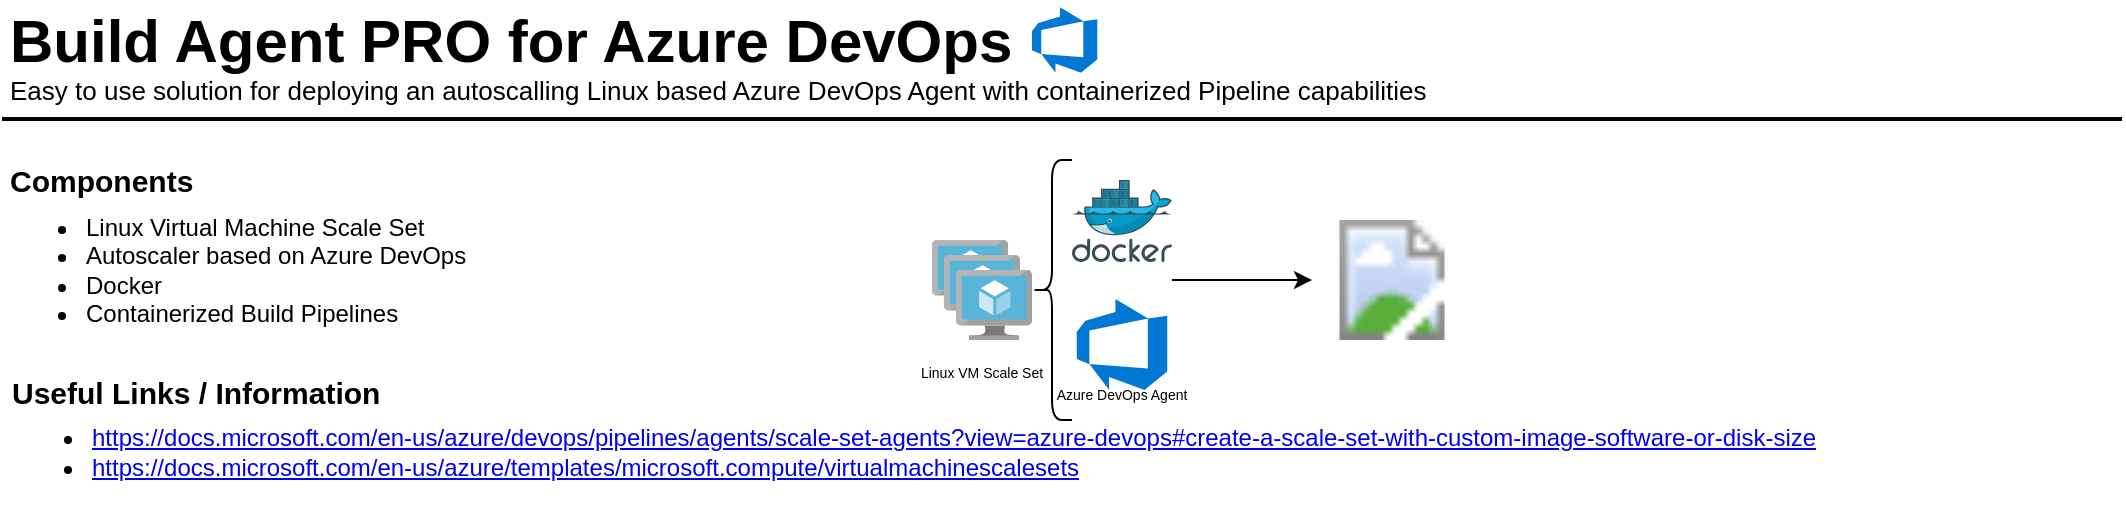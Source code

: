 <mxfile version="13.6.6" type="github">
  <diagram id="Ht1M8jgEwFfnCIfOTk4-" name="Page-1">
    <mxGraphModel dx="815" dy="423" grid="1" gridSize="10" guides="1" tooltips="1" connect="1" arrows="1" fold="1" page="1" pageScale="1" pageWidth="1169" pageHeight="827" math="0" shadow="0">
      <root>
        <mxCell id="0" />
        <mxCell id="1" parent="0" />
        <mxCell id="-QjtrjUzRDEMRZ5MF8oH-47" value="Build Agent PRO for Azure DevOps" style="text;html=1;resizable=0;points=[];autosize=1;align=left;verticalAlign=top;spacingTop=-4;fontSize=30;fontStyle=1" parent="1" vertex="1">
          <mxGeometry x="56.5" y="50" width="520" height="40" as="geometry" />
        </mxCell>
        <mxCell id="SCVMTBWpLvtzJIhz15lM-1" value="" style="line;strokeWidth=2;html=1;fontSize=14;" parent="1" vertex="1">
          <mxGeometry x="55" y="104.5" width="1060" height="10" as="geometry" />
        </mxCell>
        <mxCell id="6OLwDovOC53qYYyb9LZN-1" value="&lt;b&gt;&lt;font style=&quot;font-size: 15px&quot;&gt;Components&lt;/font&gt;&lt;/b&gt;" style="text;html=1;align=left;verticalAlign=middle;resizable=0;points=[];autosize=1;" parent="1" vertex="1">
          <mxGeometry x="56.5" y="130" width="110" height="20" as="geometry" />
        </mxCell>
        <mxCell id="6OLwDovOC53qYYyb9LZN-3" value="&lt;ul&gt;&lt;li&gt;Linux Virtual Machine Scale Set&lt;/li&gt;&lt;li&gt;Autoscaler based on Azure DevOps&lt;/li&gt;&lt;li&gt;Docker&lt;/li&gt;&lt;li&gt;Containerized Build Pipelines&lt;/li&gt;&lt;/ul&gt;" style="text;html=1;align=left;verticalAlign=middle;resizable=0;points=[];autosize=1;" parent="1" vertex="1">
          <mxGeometry x="55" y="140" width="250" height="90" as="geometry" />
        </mxCell>
        <mxCell id="6OLwDovOC53qYYyb9LZN-7" value="" style="aspect=fixed;html=1;points=[];align=center;image;fontSize=12;image=img/lib/mscae/Azure_DevOps.svg;" parent="1" vertex="1">
          <mxGeometry x="570" y="53.63" width="32.75" height="32.75" as="geometry" />
        </mxCell>
        <mxCell id="6OLwDovOC53qYYyb9LZN-11" value="" style="shape=curlyBracket;whiteSpace=wrap;html=1;rounded=1;" parent="1" vertex="1">
          <mxGeometry x="570" y="130" width="20" height="130" as="geometry" />
        </mxCell>
        <mxCell id="6OLwDovOC53qYYyb9LZN-13" value="" style="aspect=fixed;html=1;points=[];align=center;image;fontSize=12;image=img/lib/mscae/Docker.svg;" parent="1" vertex="1">
          <mxGeometry x="590" y="140" width="50" height="41" as="geometry" />
        </mxCell>
        <mxCell id="6OLwDovOC53qYYyb9LZN-14" value="" style="aspect=fixed;html=1;points=[];align=center;image;fontSize=12;image=img/lib/mscae/Azure_DevOps.svg;" parent="1" vertex="1">
          <mxGeometry x="592.25" y="199.5" width="45.5" height="45.5" as="geometry" />
        </mxCell>
        <mxCell id="6OLwDovOC53qYYyb9LZN-16" value="" style="endArrow=classic;html=1;" parent="1" edge="1">
          <mxGeometry width="50" height="50" relative="1" as="geometry">
            <mxPoint x="640" y="190" as="sourcePoint" />
            <mxPoint x="710" y="190" as="targetPoint" />
          </mxGeometry>
        </mxCell>
        <mxCell id="6OLwDovOC53qYYyb9LZN-21" value="&lt;span style=&quot;font-size: 7px&quot;&gt;Linux VM Scale Set&lt;/span&gt;" style="text;html=1;strokeColor=none;fillColor=none;align=center;verticalAlign=middle;whiteSpace=wrap;rounded=0;" parent="1" vertex="1">
          <mxGeometry x="511.25" y="225" width="67.5" height="20" as="geometry" />
        </mxCell>
        <mxCell id="6OLwDovOC53qYYyb9LZN-22" value="&lt;div&gt;&lt;span style=&quot;font-size: 7px&quot;&gt;Azure DevOps Agent&lt;/span&gt;&lt;/div&gt;" style="text;html=1;strokeColor=none;fillColor=none;align=center;verticalAlign=middle;whiteSpace=wrap;rounded=0;" parent="1" vertex="1">
          <mxGeometry x="580" y="235.5" width="70" height="20" as="geometry" />
        </mxCell>
        <mxCell id="6OLwDovOC53qYYyb9LZN-23" value="&lt;font style=&quot;font-size: 13px&quot;&gt;Easy to use solution for&amp;nbsp;deploying an autoscalling Linux based Azure DevOps Agent with containerized Pipeline capabilities&lt;/font&gt;" style="text;html=1;strokeColor=none;fillColor=none;align=left;verticalAlign=middle;whiteSpace=wrap;rounded=0;" parent="1" vertex="1">
          <mxGeometry x="56.5" y="84.5" width="843.5" height="20" as="geometry" />
        </mxCell>
        <mxCell id="_Em9k9irQrkVj8QmLIKJ-1" value="" style="aspect=fixed;html=1;points=[];align=center;image;fontSize=12;image=img/lib/mscae/VM_Scale_Set.svg;" parent="1" vertex="1">
          <mxGeometry x="520" y="170" width="50" height="50" as="geometry" />
        </mxCell>
        <mxCell id="DmPy1XDaYtuW-2fn4pK0-1" value="&lt;b&gt;&lt;font style=&quot;font-size: 15px&quot;&gt;Useful Links / Information&lt;br&gt;&lt;/font&gt;&lt;/b&gt;" style="text;html=1;align=left;verticalAlign=middle;resizable=0;points=[];autosize=1;" parent="1" vertex="1">
          <mxGeometry x="58" y="235.5" width="200" height="20" as="geometry" />
        </mxCell>
        <mxCell id="DmPy1XDaYtuW-2fn4pK0-2" value="&lt;ul&gt;&lt;li&gt;&lt;a href=&quot;https://docs.microsoft.com/en-us/azure/devops/pipelines/agents/scale-set-agents?view=azure-devops#create-a-scale-set-with-custom-image-software-or-disk-size&quot;&gt;https://docs.microsoft.com/en-us/azure/devops/pipelines/agents/scale-set-agents?view=azure-devops#create-a-scale-set-with-custom-image-software-or-disk-size&lt;/a&gt;&lt;br&gt;&lt;/li&gt;&lt;li&gt;&lt;a href=&quot;https://docs.microsoft.com/en-us/azure/templates/microsoft.compute/virtualmachinescalesets&quot;&gt;https://docs.microsoft.com/en-us/azure/templates/microsoft.compute/virtualmachinescalesets&lt;/a&gt;&lt;br&gt;&lt;/li&gt;&lt;/ul&gt;" style="text;html=1;align=left;verticalAlign=middle;resizable=0;points=[];autosize=1;" parent="1" vertex="1">
          <mxGeometry x="58" y="245.5" width="920" height="60" as="geometry" />
        </mxCell>
        <mxCell id="yvjiYJEWqWmrDW1QPKK0-2" value="" style="aspect=fixed;html=1;points=[];align=center;image;fontSize=12;image=img/lib/mscae/Azure_Pipelines	.svg;" vertex="1" parent="1">
          <mxGeometry x="720" y="160" width="60" height="60" as="geometry" />
        </mxCell>
      </root>
    </mxGraphModel>
  </diagram>
</mxfile>
